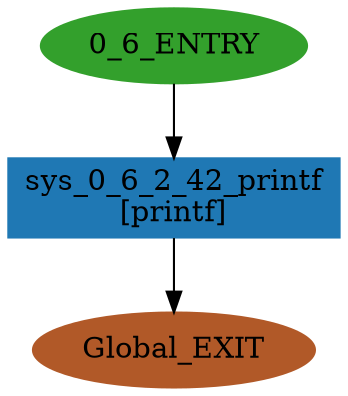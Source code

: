 digraph model { 
compound=true; 
node  [style="filled", colorscheme="paired12"];  "Global_EXIT" [shape=ellipse, color=12, style=filled];
  "0_6_ENTRY" [shape=ellipse, color=4, style=filled];
  "sys_0_6_2_42_printf" [shape=box, style=""];
  "sys_0_6_2_42_printf" [color=2, style=filled];
  "sys_0_6_2_42_printf" [label="sys_0_6_2_42_printf\n[printf]"];
  "sys_0_6_2_42_printf" -> "Global_EXIT" [label="", arrowhead="normal"];
  "0_6_ENTRY" -> "sys_0_6_2_42_printf" [label="", arrowhead="normal"];
}
